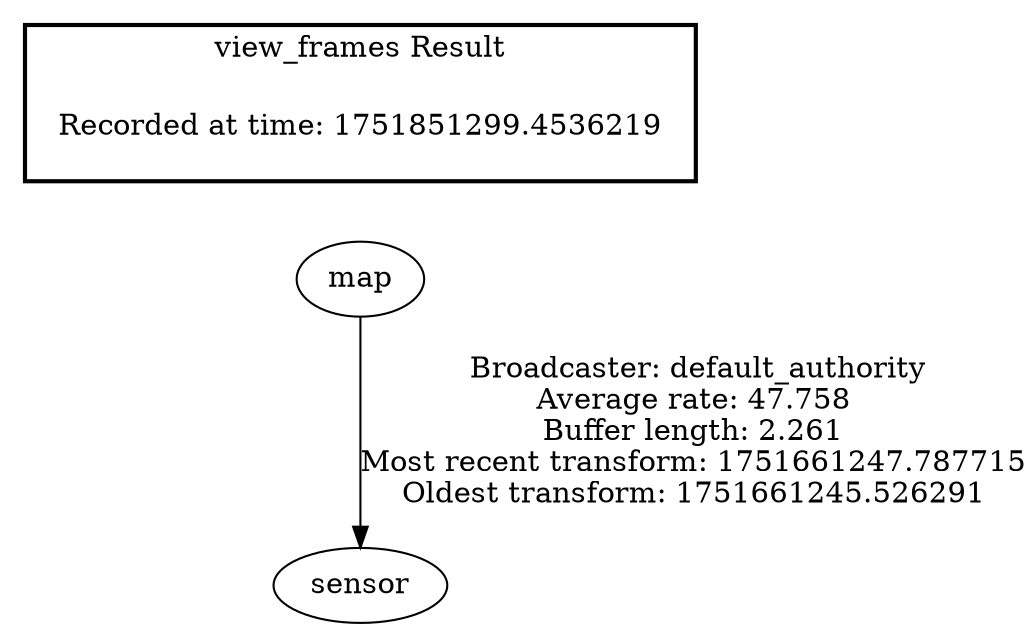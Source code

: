 digraph G {
"map" -> "sensor"[label=" Broadcaster: default_authority\nAverage rate: 47.758\nBuffer length: 2.261\nMost recent transform: 1751661247.787715\nOldest transform: 1751661245.526291\n"];
edge [style=invis];
 subgraph cluster_legend { style=bold; color=black; label ="view_frames Result";
"Recorded at time: 1751851299.4536219"[ shape=plaintext ] ;
}->"map";
}